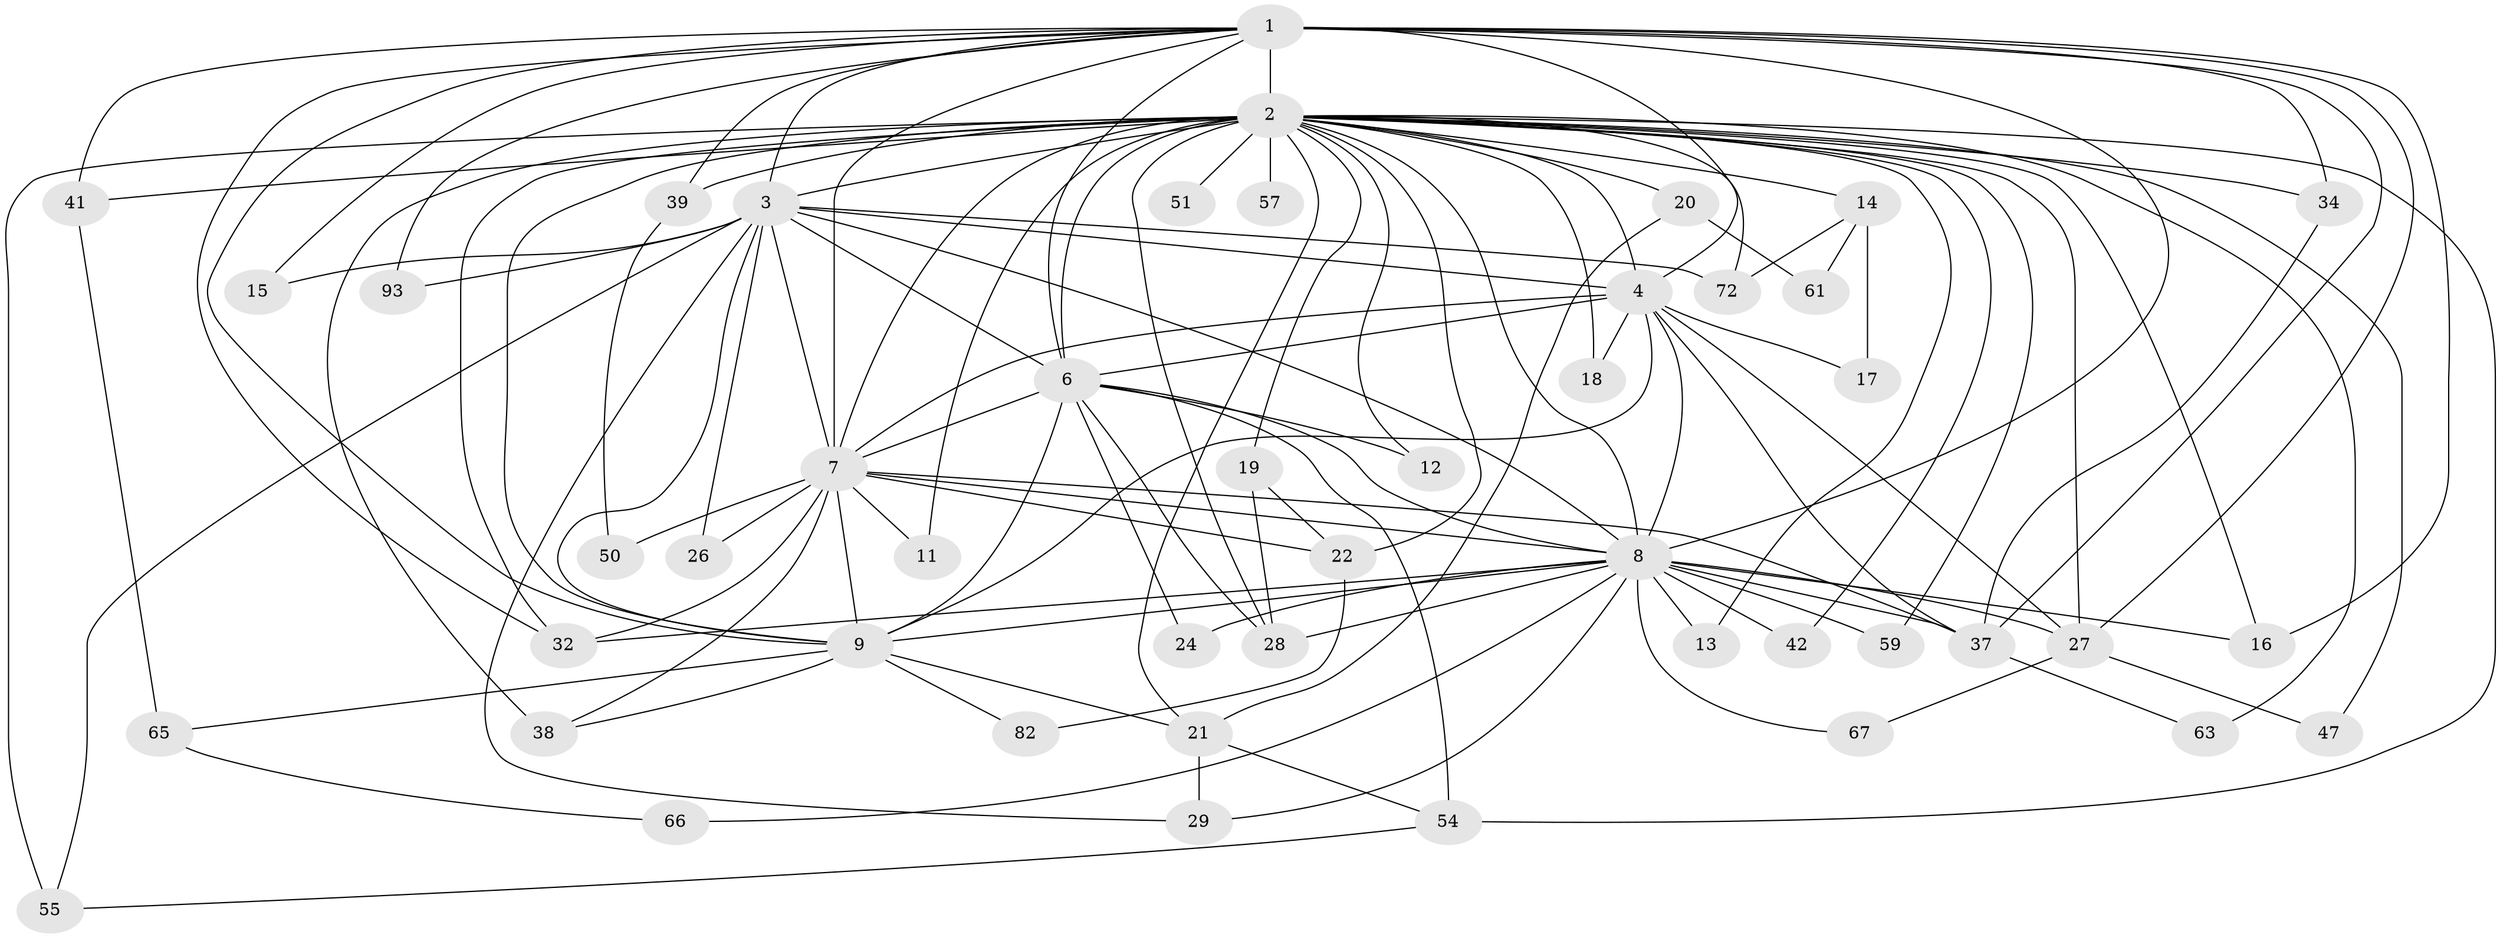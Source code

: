 // original degree distribution, {19: 0.0425531914893617, 16: 0.010638297872340425, 36: 0.010638297872340425, 15: 0.010638297872340425, 23: 0.010638297872340425, 14: 0.010638297872340425, 27: 0.010638297872340425, 2: 0.5851063829787234, 6: 0.031914893617021274, 3: 0.1595744680851064, 4: 0.09574468085106383, 5: 0.02127659574468085}
// Generated by graph-tools (version 1.1) at 2025/17/03/04/25 18:17:55]
// undirected, 47 vertices, 118 edges
graph export_dot {
graph [start="1"]
  node [color=gray90,style=filled];
  1;
  2 [super="+48+56+46+5"];
  3 [super="+64+23+53"];
  4 [super="+78"];
  6 [super="+75+52"];
  7;
  8 [super="+36"];
  9;
  11;
  12;
  13;
  14;
  15;
  16 [super="+70"];
  17;
  18 [super="+94"];
  19 [super="+69"];
  20;
  21;
  22;
  24;
  26;
  27 [super="+33+58+62"];
  28 [super="+31"];
  29 [super="+44"];
  32 [super="+60"];
  34 [super="+76"];
  37 [super="+40+49"];
  38 [super="+77"];
  39;
  41;
  42;
  47;
  50;
  51;
  54;
  55 [super="+71"];
  57;
  59;
  61;
  63;
  65;
  66;
  67;
  72 [super="+90"];
  82;
  93;
  1 -- 2 [weight=4];
  1 -- 3;
  1 -- 4;
  1 -- 6;
  1 -- 7;
  1 -- 8;
  1 -- 9;
  1 -- 15;
  1 -- 27;
  1 -- 34;
  1 -- 37;
  1 -- 39;
  1 -- 41;
  1 -- 93;
  1 -- 16;
  1 -- 32;
  2 -- 3 [weight=5];
  2 -- 4 [weight=5];
  2 -- 6 [weight=5];
  2 -- 7 [weight=5];
  2 -- 8 [weight=5];
  2 -- 9 [weight=4];
  2 -- 13;
  2 -- 34;
  2 -- 57 [weight=2];
  2 -- 27 [weight=4];
  2 -- 55 [weight=2];
  2 -- 11;
  2 -- 12;
  2 -- 14 [weight=2];
  2 -- 16;
  2 -- 18 [weight=2];
  2 -- 19 [weight=2];
  2 -- 20;
  2 -- 21;
  2 -- 22;
  2 -- 28;
  2 -- 32;
  2 -- 38 [weight=2];
  2 -- 39;
  2 -- 41;
  2 -- 42;
  2 -- 47;
  2 -- 51 [weight=2];
  2 -- 54;
  2 -- 59;
  2 -- 63;
  2 -- 72;
  3 -- 4 [weight=2];
  3 -- 6;
  3 -- 7 [weight=2];
  3 -- 8;
  3 -- 9;
  3 -- 15;
  3 -- 26;
  3 -- 29;
  3 -- 55;
  3 -- 72;
  3 -- 93;
  4 -- 6;
  4 -- 7;
  4 -- 8;
  4 -- 9;
  4 -- 17;
  4 -- 18;
  4 -- 37;
  4 -- 27;
  6 -- 7;
  6 -- 8;
  6 -- 9;
  6 -- 12;
  6 -- 24;
  6 -- 28;
  6 -- 54;
  7 -- 8;
  7 -- 9;
  7 -- 11;
  7 -- 22;
  7 -- 26;
  7 -- 32;
  7 -- 50;
  7 -- 37;
  7 -- 38;
  8 -- 9;
  8 -- 13;
  8 -- 16;
  8 -- 24;
  8 -- 28;
  8 -- 29;
  8 -- 37;
  8 -- 42;
  8 -- 59;
  8 -- 66;
  8 -- 67;
  8 -- 32;
  8 -- 27;
  9 -- 21;
  9 -- 38;
  9 -- 65;
  9 -- 82;
  14 -- 17;
  14 -- 61;
  14 -- 72;
  19 -- 28;
  19 -- 22;
  20 -- 21;
  20 -- 61;
  21 -- 54;
  21 -- 29;
  22 -- 82;
  27 -- 47;
  27 -- 67;
  34 -- 37;
  37 -- 63;
  39 -- 50;
  41 -- 65;
  54 -- 55;
  65 -- 66;
}
